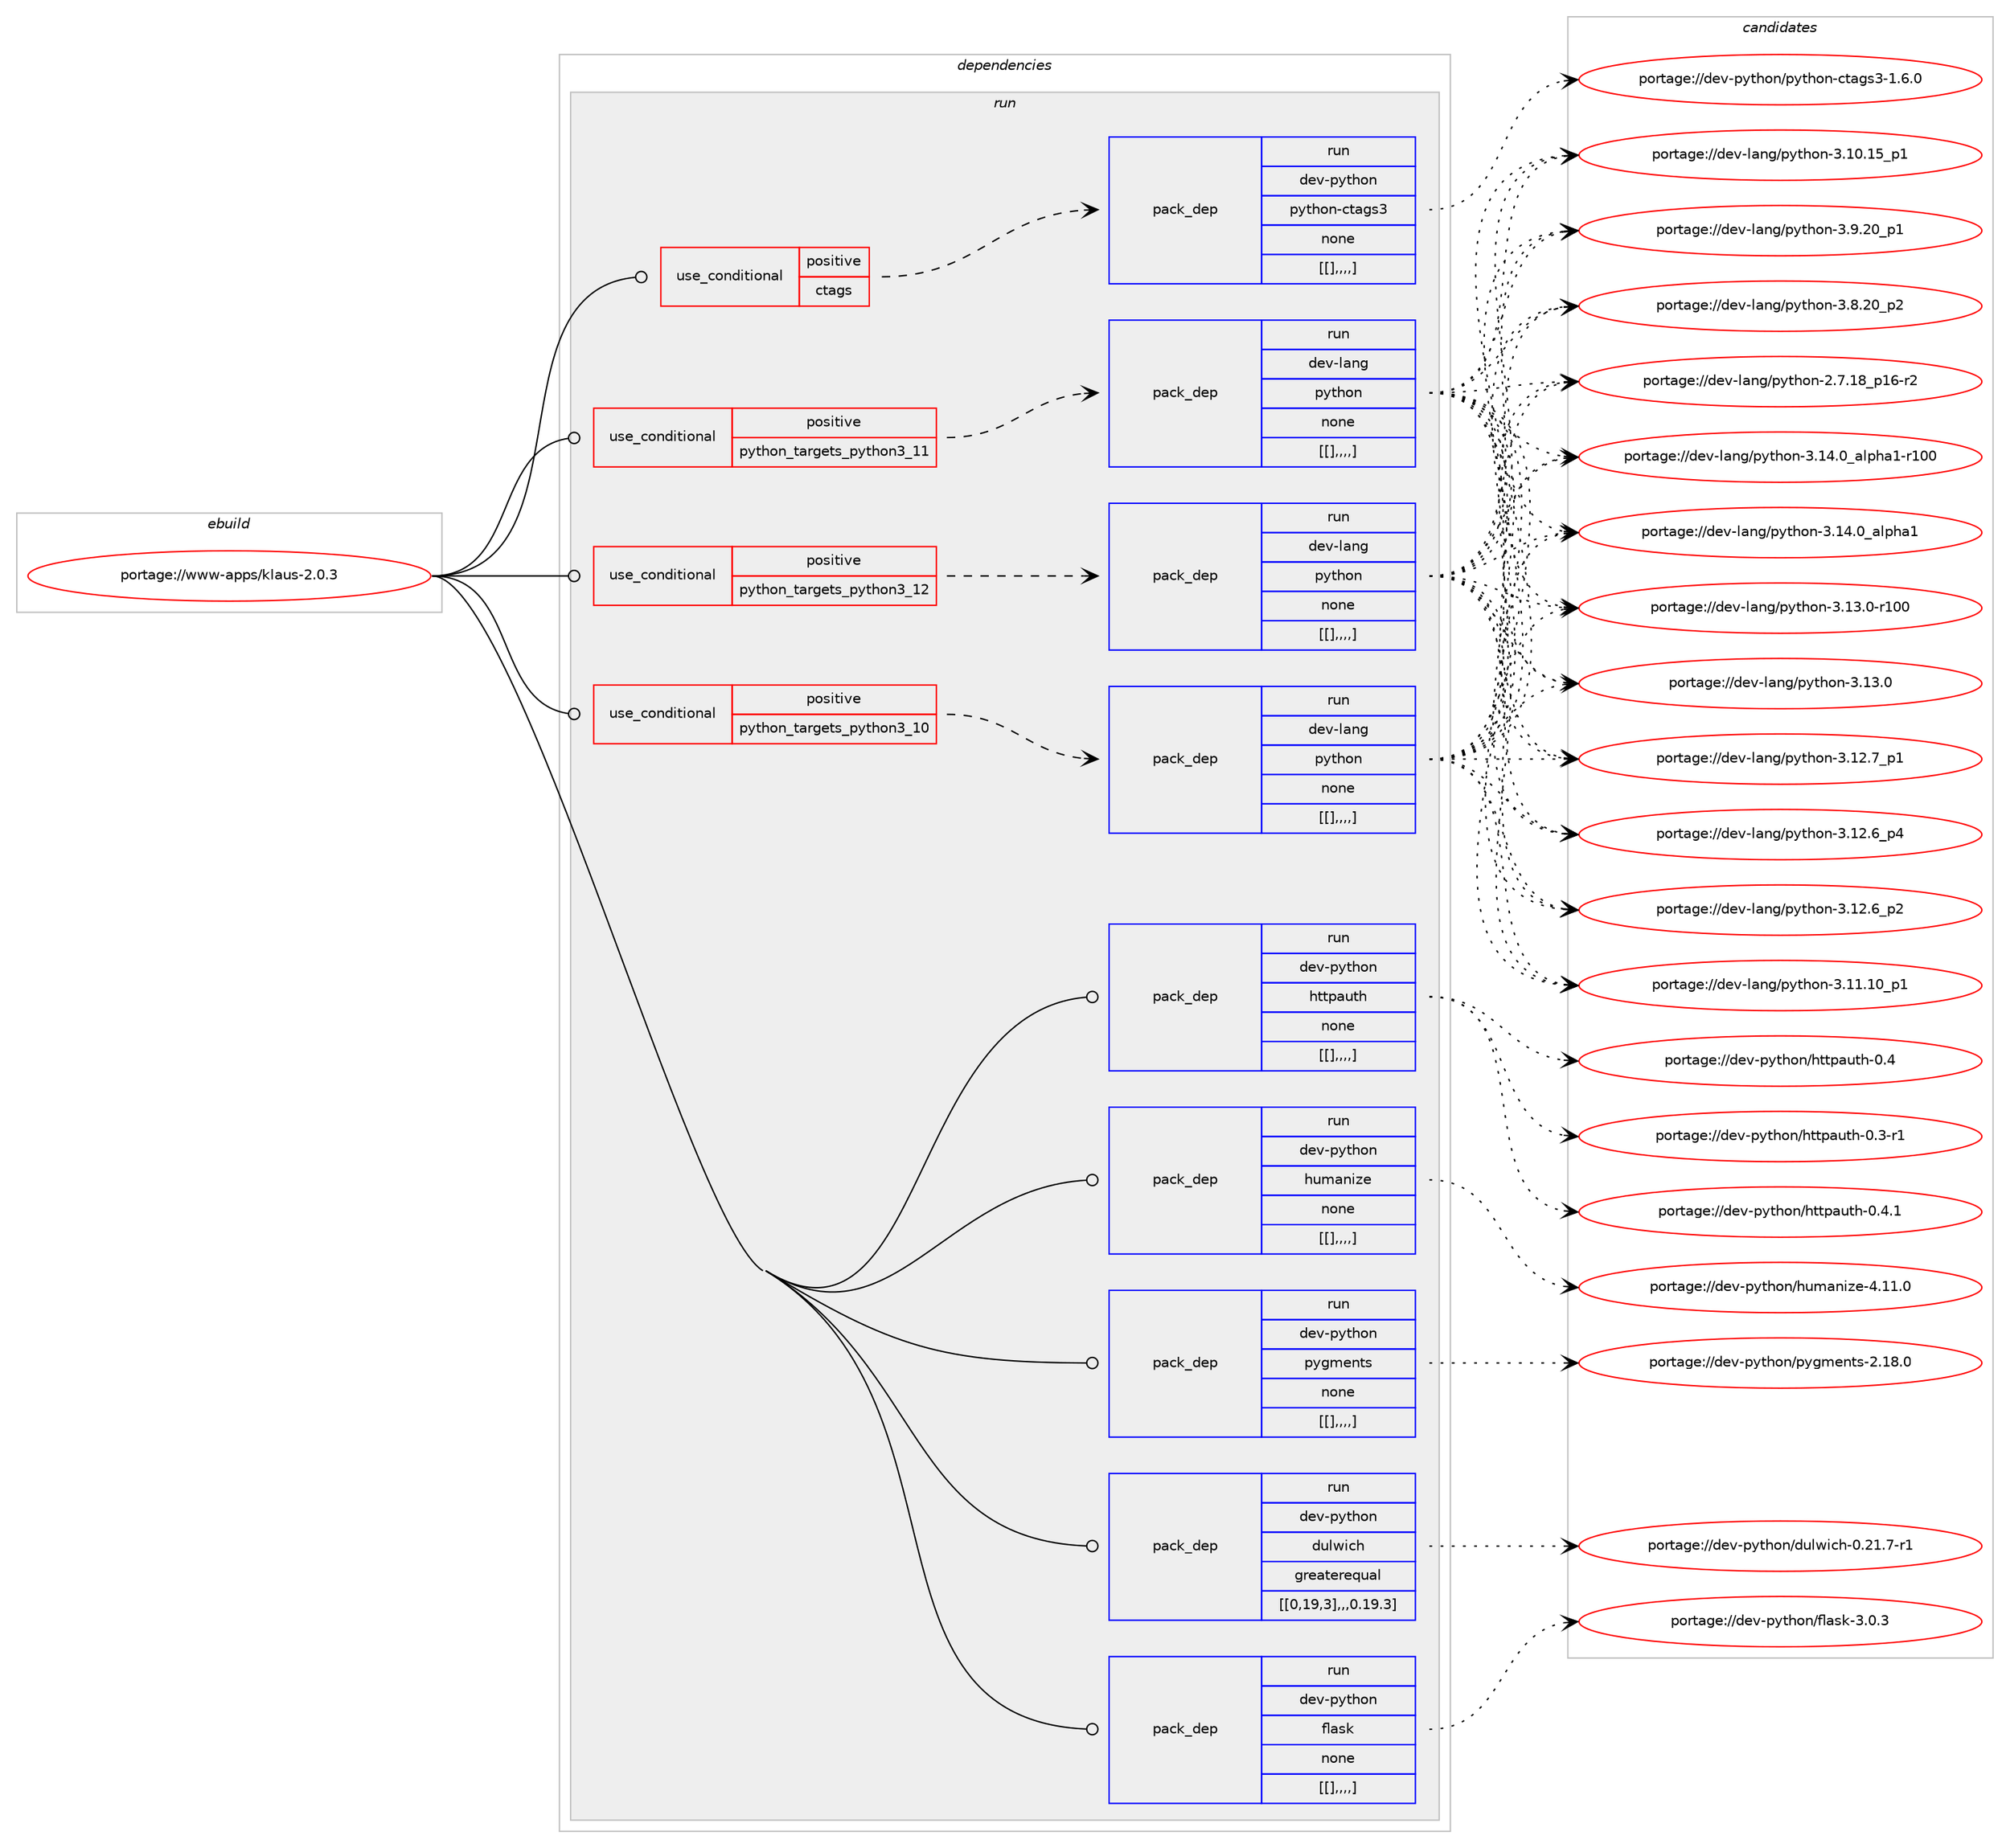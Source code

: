 digraph prolog {

# *************
# Graph options
# *************

newrank=true;
concentrate=true;
compound=true;
graph [rankdir=LR,fontname=Helvetica,fontsize=10,ranksep=1.5];#, ranksep=2.5, nodesep=0.2];
edge  [arrowhead=vee];
node  [fontname=Helvetica,fontsize=10];

# **********
# The ebuild
# **********

subgraph cluster_leftcol {
color=gray;
label=<<i>ebuild</i>>;
id [label="portage://www-apps/klaus-2.0.3", color=red, width=4, href="../www-apps/klaus-2.0.3.svg"];
}

# ****************
# The dependencies
# ****************

subgraph cluster_midcol {
color=gray;
label=<<i>dependencies</i>>;
subgraph cluster_compile {
fillcolor="#eeeeee";
style=filled;
label=<<i>compile</i>>;
}
subgraph cluster_compileandrun {
fillcolor="#eeeeee";
style=filled;
label=<<i>compile and run</i>>;
}
subgraph cluster_run {
fillcolor="#eeeeee";
style=filled;
label=<<i>run</i>>;
subgraph cond126131 {
dependency471129 [label=<<TABLE BORDER="0" CELLBORDER="1" CELLSPACING="0" CELLPADDING="4"><TR><TD ROWSPAN="3" CELLPADDING="10">use_conditional</TD></TR><TR><TD>positive</TD></TR><TR><TD>ctags</TD></TR></TABLE>>, shape=none, color=red];
subgraph pack341458 {
dependency471140 [label=<<TABLE BORDER="0" CELLBORDER="1" CELLSPACING="0" CELLPADDING="4" WIDTH="220"><TR><TD ROWSPAN="6" CELLPADDING="30">pack_dep</TD></TR><TR><TD WIDTH="110">run</TD></TR><TR><TD>dev-python</TD></TR><TR><TD>python-ctags3</TD></TR><TR><TD>none</TD></TR><TR><TD>[[],,,,]</TD></TR></TABLE>>, shape=none, color=blue];
}
dependency471129:e -> dependency471140:w [weight=20,style="dashed",arrowhead="vee"];
}
id:e -> dependency471129:w [weight=20,style="solid",arrowhead="odot"];
subgraph cond126142 {
dependency471164 [label=<<TABLE BORDER="0" CELLBORDER="1" CELLSPACING="0" CELLPADDING="4"><TR><TD ROWSPAN="3" CELLPADDING="10">use_conditional</TD></TR><TR><TD>positive</TD></TR><TR><TD>python_targets_python3_10</TD></TR></TABLE>>, shape=none, color=red];
subgraph pack341483 {
dependency471166 [label=<<TABLE BORDER="0" CELLBORDER="1" CELLSPACING="0" CELLPADDING="4" WIDTH="220"><TR><TD ROWSPAN="6" CELLPADDING="30">pack_dep</TD></TR><TR><TD WIDTH="110">run</TD></TR><TR><TD>dev-lang</TD></TR><TR><TD>python</TD></TR><TR><TD>none</TD></TR><TR><TD>[[],,,,]</TD></TR></TABLE>>, shape=none, color=blue];
}
dependency471164:e -> dependency471166:w [weight=20,style="dashed",arrowhead="vee"];
}
id:e -> dependency471164:w [weight=20,style="solid",arrowhead="odot"];
subgraph cond126145 {
dependency471173 [label=<<TABLE BORDER="0" CELLBORDER="1" CELLSPACING="0" CELLPADDING="4"><TR><TD ROWSPAN="3" CELLPADDING="10">use_conditional</TD></TR><TR><TD>positive</TD></TR><TR><TD>python_targets_python3_11</TD></TR></TABLE>>, shape=none, color=red];
subgraph pack341488 {
dependency471181 [label=<<TABLE BORDER="0" CELLBORDER="1" CELLSPACING="0" CELLPADDING="4" WIDTH="220"><TR><TD ROWSPAN="6" CELLPADDING="30">pack_dep</TD></TR><TR><TD WIDTH="110">run</TD></TR><TR><TD>dev-lang</TD></TR><TR><TD>python</TD></TR><TR><TD>none</TD></TR><TR><TD>[[],,,,]</TD></TR></TABLE>>, shape=none, color=blue];
}
dependency471173:e -> dependency471181:w [weight=20,style="dashed",arrowhead="vee"];
}
id:e -> dependency471173:w [weight=20,style="solid",arrowhead="odot"];
subgraph cond126149 {
dependency471227 [label=<<TABLE BORDER="0" CELLBORDER="1" CELLSPACING="0" CELLPADDING="4"><TR><TD ROWSPAN="3" CELLPADDING="10">use_conditional</TD></TR><TR><TD>positive</TD></TR><TR><TD>python_targets_python3_12</TD></TR></TABLE>>, shape=none, color=red];
subgraph pack341550 {
dependency471248 [label=<<TABLE BORDER="0" CELLBORDER="1" CELLSPACING="0" CELLPADDING="4" WIDTH="220"><TR><TD ROWSPAN="6" CELLPADDING="30">pack_dep</TD></TR><TR><TD WIDTH="110">run</TD></TR><TR><TD>dev-lang</TD></TR><TR><TD>python</TD></TR><TR><TD>none</TD></TR><TR><TD>[[],,,,]</TD></TR></TABLE>>, shape=none, color=blue];
}
dependency471227:e -> dependency471248:w [weight=20,style="dashed",arrowhead="vee"];
}
id:e -> dependency471227:w [weight=20,style="solid",arrowhead="odot"];
subgraph pack341560 {
dependency471262 [label=<<TABLE BORDER="0" CELLBORDER="1" CELLSPACING="0" CELLPADDING="4" WIDTH="220"><TR><TD ROWSPAN="6" CELLPADDING="30">pack_dep</TD></TR><TR><TD WIDTH="110">run</TD></TR><TR><TD>dev-python</TD></TR><TR><TD>dulwich</TD></TR><TR><TD>greaterequal</TD></TR><TR><TD>[[0,19,3],,,0.19.3]</TD></TR></TABLE>>, shape=none, color=blue];
}
id:e -> dependency471262:w [weight=20,style="solid",arrowhead="odot"];
subgraph pack341566 {
dependency471269 [label=<<TABLE BORDER="0" CELLBORDER="1" CELLSPACING="0" CELLPADDING="4" WIDTH="220"><TR><TD ROWSPAN="6" CELLPADDING="30">pack_dep</TD></TR><TR><TD WIDTH="110">run</TD></TR><TR><TD>dev-python</TD></TR><TR><TD>flask</TD></TR><TR><TD>none</TD></TR><TR><TD>[[],,,,]</TD></TR></TABLE>>, shape=none, color=blue];
}
id:e -> dependency471269:w [weight=20,style="solid",arrowhead="odot"];
subgraph pack341571 {
dependency471291 [label=<<TABLE BORDER="0" CELLBORDER="1" CELLSPACING="0" CELLPADDING="4" WIDTH="220"><TR><TD ROWSPAN="6" CELLPADDING="30">pack_dep</TD></TR><TR><TD WIDTH="110">run</TD></TR><TR><TD>dev-python</TD></TR><TR><TD>httpauth</TD></TR><TR><TD>none</TD></TR><TR><TD>[[],,,,]</TD></TR></TABLE>>, shape=none, color=blue];
}
id:e -> dependency471291:w [weight=20,style="solid",arrowhead="odot"];
subgraph pack341583 {
dependency471300 [label=<<TABLE BORDER="0" CELLBORDER="1" CELLSPACING="0" CELLPADDING="4" WIDTH="220"><TR><TD ROWSPAN="6" CELLPADDING="30">pack_dep</TD></TR><TR><TD WIDTH="110">run</TD></TR><TR><TD>dev-python</TD></TR><TR><TD>humanize</TD></TR><TR><TD>none</TD></TR><TR><TD>[[],,,,]</TD></TR></TABLE>>, shape=none, color=blue];
}
id:e -> dependency471300:w [weight=20,style="solid",arrowhead="odot"];
subgraph pack341595 {
dependency471325 [label=<<TABLE BORDER="0" CELLBORDER="1" CELLSPACING="0" CELLPADDING="4" WIDTH="220"><TR><TD ROWSPAN="6" CELLPADDING="30">pack_dep</TD></TR><TR><TD WIDTH="110">run</TD></TR><TR><TD>dev-python</TD></TR><TR><TD>pygments</TD></TR><TR><TD>none</TD></TR><TR><TD>[[],,,,]</TD></TR></TABLE>>, shape=none, color=blue];
}
id:e -> dependency471325:w [weight=20,style="solid",arrowhead="odot"];
}
}

# **************
# The candidates
# **************

subgraph cluster_choices {
rank=same;
color=gray;
label=<<i>candidates</i>>;

subgraph choice341346 {
color=black;
nodesep=1;
choice100101118451121211161041111104711212111610411111045991169710311551454946544648 [label="portage://dev-python/python-ctags3-1.6.0", color=red, width=4,href="../dev-python/python-ctags3-1.6.0.svg"];
dependency471140:e -> choice100101118451121211161041111104711212111610411111045991169710311551454946544648:w [style=dotted,weight="100"];
}
subgraph choice341347 {
color=black;
nodesep=1;
choice100101118451089711010347112121116104111110455146495246489597108112104974945114494848 [label="portage://dev-lang/python-3.14.0_alpha1-r100", color=red, width=4,href="../dev-lang/python-3.14.0_alpha1-r100.svg"];
choice1001011184510897110103471121211161041111104551464952464895971081121049749 [label="portage://dev-lang/python-3.14.0_alpha1", color=red, width=4,href="../dev-lang/python-3.14.0_alpha1.svg"];
choice1001011184510897110103471121211161041111104551464951464845114494848 [label="portage://dev-lang/python-3.13.0-r100", color=red, width=4,href="../dev-lang/python-3.13.0-r100.svg"];
choice10010111845108971101034711212111610411111045514649514648 [label="portage://dev-lang/python-3.13.0", color=red, width=4,href="../dev-lang/python-3.13.0.svg"];
choice100101118451089711010347112121116104111110455146495046559511249 [label="portage://dev-lang/python-3.12.7_p1", color=red, width=4,href="../dev-lang/python-3.12.7_p1.svg"];
choice100101118451089711010347112121116104111110455146495046549511252 [label="portage://dev-lang/python-3.12.6_p4", color=red, width=4,href="../dev-lang/python-3.12.6_p4.svg"];
choice100101118451089711010347112121116104111110455146495046549511250 [label="portage://dev-lang/python-3.12.6_p2", color=red, width=4,href="../dev-lang/python-3.12.6_p2.svg"];
choice10010111845108971101034711212111610411111045514649494649489511249 [label="portage://dev-lang/python-3.11.10_p1", color=red, width=4,href="../dev-lang/python-3.11.10_p1.svg"];
choice10010111845108971101034711212111610411111045514649484649539511249 [label="portage://dev-lang/python-3.10.15_p1", color=red, width=4,href="../dev-lang/python-3.10.15_p1.svg"];
choice100101118451089711010347112121116104111110455146574650489511249 [label="portage://dev-lang/python-3.9.20_p1", color=red, width=4,href="../dev-lang/python-3.9.20_p1.svg"];
choice100101118451089711010347112121116104111110455146564650489511250 [label="portage://dev-lang/python-3.8.20_p2", color=red, width=4,href="../dev-lang/python-3.8.20_p2.svg"];
choice100101118451089711010347112121116104111110455046554649569511249544511450 [label="portage://dev-lang/python-2.7.18_p16-r2", color=red, width=4,href="../dev-lang/python-2.7.18_p16-r2.svg"];
dependency471166:e -> choice100101118451089711010347112121116104111110455146495246489597108112104974945114494848:w [style=dotted,weight="100"];
dependency471166:e -> choice1001011184510897110103471121211161041111104551464952464895971081121049749:w [style=dotted,weight="100"];
dependency471166:e -> choice1001011184510897110103471121211161041111104551464951464845114494848:w [style=dotted,weight="100"];
dependency471166:e -> choice10010111845108971101034711212111610411111045514649514648:w [style=dotted,weight="100"];
dependency471166:e -> choice100101118451089711010347112121116104111110455146495046559511249:w [style=dotted,weight="100"];
dependency471166:e -> choice100101118451089711010347112121116104111110455146495046549511252:w [style=dotted,weight="100"];
dependency471166:e -> choice100101118451089711010347112121116104111110455146495046549511250:w [style=dotted,weight="100"];
dependency471166:e -> choice10010111845108971101034711212111610411111045514649494649489511249:w [style=dotted,weight="100"];
dependency471166:e -> choice10010111845108971101034711212111610411111045514649484649539511249:w [style=dotted,weight="100"];
dependency471166:e -> choice100101118451089711010347112121116104111110455146574650489511249:w [style=dotted,weight="100"];
dependency471166:e -> choice100101118451089711010347112121116104111110455146564650489511250:w [style=dotted,weight="100"];
dependency471166:e -> choice100101118451089711010347112121116104111110455046554649569511249544511450:w [style=dotted,weight="100"];
}
subgraph choice341365 {
color=black;
nodesep=1;
choice100101118451089711010347112121116104111110455146495246489597108112104974945114494848 [label="portage://dev-lang/python-3.14.0_alpha1-r100", color=red, width=4,href="../dev-lang/python-3.14.0_alpha1-r100.svg"];
choice1001011184510897110103471121211161041111104551464952464895971081121049749 [label="portage://dev-lang/python-3.14.0_alpha1", color=red, width=4,href="../dev-lang/python-3.14.0_alpha1.svg"];
choice1001011184510897110103471121211161041111104551464951464845114494848 [label="portage://dev-lang/python-3.13.0-r100", color=red, width=4,href="../dev-lang/python-3.13.0-r100.svg"];
choice10010111845108971101034711212111610411111045514649514648 [label="portage://dev-lang/python-3.13.0", color=red, width=4,href="../dev-lang/python-3.13.0.svg"];
choice100101118451089711010347112121116104111110455146495046559511249 [label="portage://dev-lang/python-3.12.7_p1", color=red, width=4,href="../dev-lang/python-3.12.7_p1.svg"];
choice100101118451089711010347112121116104111110455146495046549511252 [label="portage://dev-lang/python-3.12.6_p4", color=red, width=4,href="../dev-lang/python-3.12.6_p4.svg"];
choice100101118451089711010347112121116104111110455146495046549511250 [label="portage://dev-lang/python-3.12.6_p2", color=red, width=4,href="../dev-lang/python-3.12.6_p2.svg"];
choice10010111845108971101034711212111610411111045514649494649489511249 [label="portage://dev-lang/python-3.11.10_p1", color=red, width=4,href="../dev-lang/python-3.11.10_p1.svg"];
choice10010111845108971101034711212111610411111045514649484649539511249 [label="portage://dev-lang/python-3.10.15_p1", color=red, width=4,href="../dev-lang/python-3.10.15_p1.svg"];
choice100101118451089711010347112121116104111110455146574650489511249 [label="portage://dev-lang/python-3.9.20_p1", color=red, width=4,href="../dev-lang/python-3.9.20_p1.svg"];
choice100101118451089711010347112121116104111110455146564650489511250 [label="portage://dev-lang/python-3.8.20_p2", color=red, width=4,href="../dev-lang/python-3.8.20_p2.svg"];
choice100101118451089711010347112121116104111110455046554649569511249544511450 [label="portage://dev-lang/python-2.7.18_p16-r2", color=red, width=4,href="../dev-lang/python-2.7.18_p16-r2.svg"];
dependency471181:e -> choice100101118451089711010347112121116104111110455146495246489597108112104974945114494848:w [style=dotted,weight="100"];
dependency471181:e -> choice1001011184510897110103471121211161041111104551464952464895971081121049749:w [style=dotted,weight="100"];
dependency471181:e -> choice1001011184510897110103471121211161041111104551464951464845114494848:w [style=dotted,weight="100"];
dependency471181:e -> choice10010111845108971101034711212111610411111045514649514648:w [style=dotted,weight="100"];
dependency471181:e -> choice100101118451089711010347112121116104111110455146495046559511249:w [style=dotted,weight="100"];
dependency471181:e -> choice100101118451089711010347112121116104111110455146495046549511252:w [style=dotted,weight="100"];
dependency471181:e -> choice100101118451089711010347112121116104111110455146495046549511250:w [style=dotted,weight="100"];
dependency471181:e -> choice10010111845108971101034711212111610411111045514649494649489511249:w [style=dotted,weight="100"];
dependency471181:e -> choice10010111845108971101034711212111610411111045514649484649539511249:w [style=dotted,weight="100"];
dependency471181:e -> choice100101118451089711010347112121116104111110455146574650489511249:w [style=dotted,weight="100"];
dependency471181:e -> choice100101118451089711010347112121116104111110455146564650489511250:w [style=dotted,weight="100"];
dependency471181:e -> choice100101118451089711010347112121116104111110455046554649569511249544511450:w [style=dotted,weight="100"];
}
subgraph choice341373 {
color=black;
nodesep=1;
choice100101118451089711010347112121116104111110455146495246489597108112104974945114494848 [label="portage://dev-lang/python-3.14.0_alpha1-r100", color=red, width=4,href="../dev-lang/python-3.14.0_alpha1-r100.svg"];
choice1001011184510897110103471121211161041111104551464952464895971081121049749 [label="portage://dev-lang/python-3.14.0_alpha1", color=red, width=4,href="../dev-lang/python-3.14.0_alpha1.svg"];
choice1001011184510897110103471121211161041111104551464951464845114494848 [label="portage://dev-lang/python-3.13.0-r100", color=red, width=4,href="../dev-lang/python-3.13.0-r100.svg"];
choice10010111845108971101034711212111610411111045514649514648 [label="portage://dev-lang/python-3.13.0", color=red, width=4,href="../dev-lang/python-3.13.0.svg"];
choice100101118451089711010347112121116104111110455146495046559511249 [label="portage://dev-lang/python-3.12.7_p1", color=red, width=4,href="../dev-lang/python-3.12.7_p1.svg"];
choice100101118451089711010347112121116104111110455146495046549511252 [label="portage://dev-lang/python-3.12.6_p4", color=red, width=4,href="../dev-lang/python-3.12.6_p4.svg"];
choice100101118451089711010347112121116104111110455146495046549511250 [label="portage://dev-lang/python-3.12.6_p2", color=red, width=4,href="../dev-lang/python-3.12.6_p2.svg"];
choice10010111845108971101034711212111610411111045514649494649489511249 [label="portage://dev-lang/python-3.11.10_p1", color=red, width=4,href="../dev-lang/python-3.11.10_p1.svg"];
choice10010111845108971101034711212111610411111045514649484649539511249 [label="portage://dev-lang/python-3.10.15_p1", color=red, width=4,href="../dev-lang/python-3.10.15_p1.svg"];
choice100101118451089711010347112121116104111110455146574650489511249 [label="portage://dev-lang/python-3.9.20_p1", color=red, width=4,href="../dev-lang/python-3.9.20_p1.svg"];
choice100101118451089711010347112121116104111110455146564650489511250 [label="portage://dev-lang/python-3.8.20_p2", color=red, width=4,href="../dev-lang/python-3.8.20_p2.svg"];
choice100101118451089711010347112121116104111110455046554649569511249544511450 [label="portage://dev-lang/python-2.7.18_p16-r2", color=red, width=4,href="../dev-lang/python-2.7.18_p16-r2.svg"];
dependency471248:e -> choice100101118451089711010347112121116104111110455146495246489597108112104974945114494848:w [style=dotted,weight="100"];
dependency471248:e -> choice1001011184510897110103471121211161041111104551464952464895971081121049749:w [style=dotted,weight="100"];
dependency471248:e -> choice1001011184510897110103471121211161041111104551464951464845114494848:w [style=dotted,weight="100"];
dependency471248:e -> choice10010111845108971101034711212111610411111045514649514648:w [style=dotted,weight="100"];
dependency471248:e -> choice100101118451089711010347112121116104111110455146495046559511249:w [style=dotted,weight="100"];
dependency471248:e -> choice100101118451089711010347112121116104111110455146495046549511252:w [style=dotted,weight="100"];
dependency471248:e -> choice100101118451089711010347112121116104111110455146495046549511250:w [style=dotted,weight="100"];
dependency471248:e -> choice10010111845108971101034711212111610411111045514649494649489511249:w [style=dotted,weight="100"];
dependency471248:e -> choice10010111845108971101034711212111610411111045514649484649539511249:w [style=dotted,weight="100"];
dependency471248:e -> choice100101118451089711010347112121116104111110455146574650489511249:w [style=dotted,weight="100"];
dependency471248:e -> choice100101118451089711010347112121116104111110455146564650489511250:w [style=dotted,weight="100"];
dependency471248:e -> choice100101118451089711010347112121116104111110455046554649569511249544511450:w [style=dotted,weight="100"];
}
subgraph choice341380 {
color=black;
nodesep=1;
choice100101118451121211161041111104710011710811910599104454846504946554511449 [label="portage://dev-python/dulwich-0.21.7-r1", color=red, width=4,href="../dev-python/dulwich-0.21.7-r1.svg"];
dependency471262:e -> choice100101118451121211161041111104710011710811910599104454846504946554511449:w [style=dotted,weight="100"];
}
subgraph choice341382 {
color=black;
nodesep=1;
choice100101118451121211161041111104710210897115107455146484651 [label="portage://dev-python/flask-3.0.3", color=red, width=4,href="../dev-python/flask-3.0.3.svg"];
dependency471269:e -> choice100101118451121211161041111104710210897115107455146484651:w [style=dotted,weight="100"];
}
subgraph choice341384 {
color=black;
nodesep=1;
choice100101118451121211161041111104710411611611297117116104454846524649 [label="portage://dev-python/httpauth-0.4.1", color=red, width=4,href="../dev-python/httpauth-0.4.1.svg"];
choice10010111845112121116104111110471041161161129711711610445484652 [label="portage://dev-python/httpauth-0.4", color=red, width=4,href="../dev-python/httpauth-0.4.svg"];
choice100101118451121211161041111104710411611611297117116104454846514511449 [label="portage://dev-python/httpauth-0.3-r1", color=red, width=4,href="../dev-python/httpauth-0.3-r1.svg"];
dependency471291:e -> choice100101118451121211161041111104710411611611297117116104454846524649:w [style=dotted,weight="100"];
dependency471291:e -> choice10010111845112121116104111110471041161161129711711610445484652:w [style=dotted,weight="100"];
dependency471291:e -> choice100101118451121211161041111104710411611611297117116104454846514511449:w [style=dotted,weight="100"];
}
subgraph choice341389 {
color=black;
nodesep=1;
choice10010111845112121116104111110471041171099711010512210145524649494648 [label="portage://dev-python/humanize-4.11.0", color=red, width=4,href="../dev-python/humanize-4.11.0.svg"];
dependency471300:e -> choice10010111845112121116104111110471041171099711010512210145524649494648:w [style=dotted,weight="100"];
}
subgraph choice341393 {
color=black;
nodesep=1;
choice100101118451121211161041111104711212110310910111011611545504649564648 [label="portage://dev-python/pygments-2.18.0", color=red, width=4,href="../dev-python/pygments-2.18.0.svg"];
dependency471325:e -> choice100101118451121211161041111104711212110310910111011611545504649564648:w [style=dotted,weight="100"];
}
}

}
